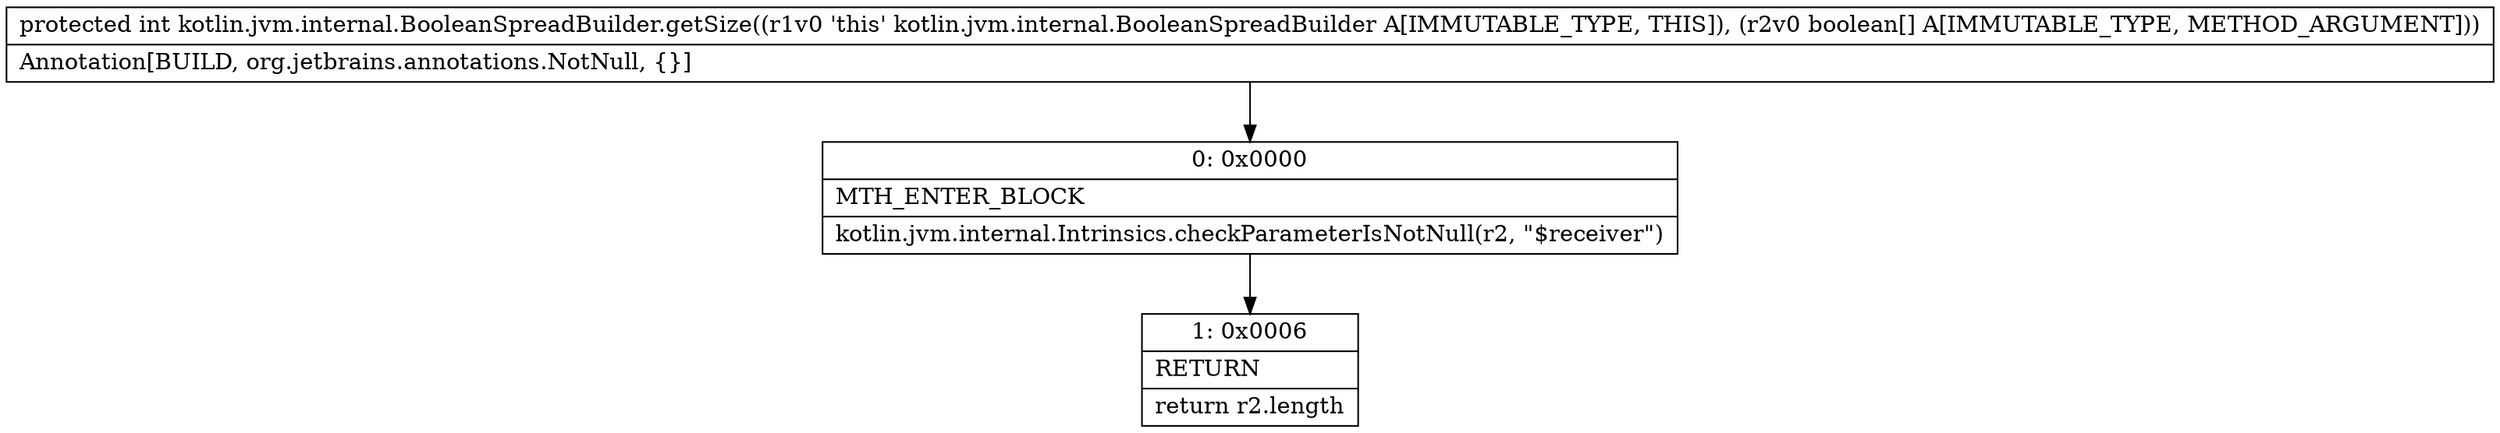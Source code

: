 digraph "CFG forkotlin.jvm.internal.BooleanSpreadBuilder.getSize([Z)I" {
Node_0 [shape=record,label="{0\:\ 0x0000|MTH_ENTER_BLOCK\l|kotlin.jvm.internal.Intrinsics.checkParameterIsNotNull(r2, \"$receiver\")\l}"];
Node_1 [shape=record,label="{1\:\ 0x0006|RETURN\l|return r2.length\l}"];
MethodNode[shape=record,label="{protected int kotlin.jvm.internal.BooleanSpreadBuilder.getSize((r1v0 'this' kotlin.jvm.internal.BooleanSpreadBuilder A[IMMUTABLE_TYPE, THIS]), (r2v0 boolean[] A[IMMUTABLE_TYPE, METHOD_ARGUMENT]))  | Annotation[BUILD, org.jetbrains.annotations.NotNull, \{\}]\l}"];
MethodNode -> Node_0;
Node_0 -> Node_1;
}

